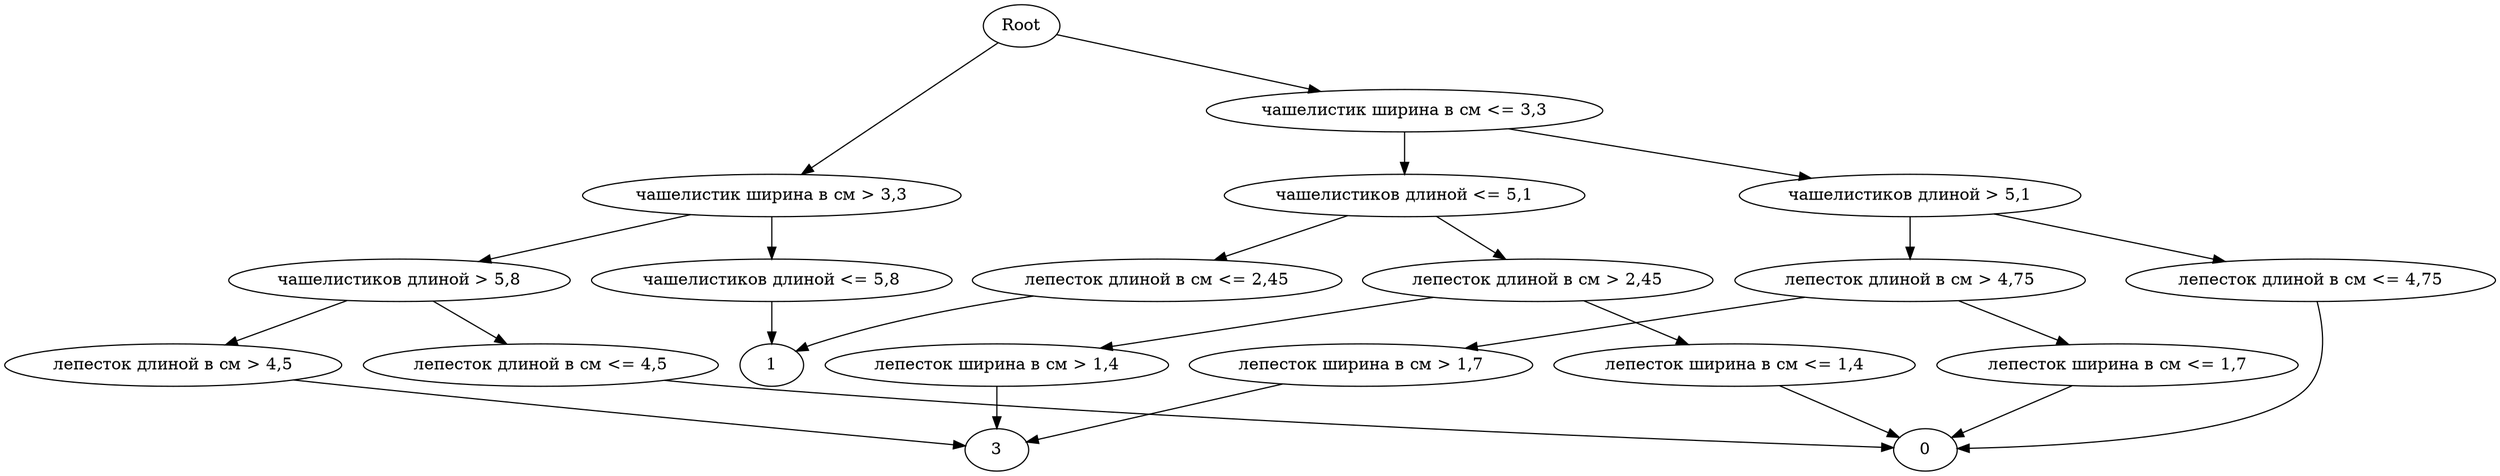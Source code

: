 digraph G {
"Root"
->
"чашелистик ширина в см <= 3,3"
->
"чашелистиков длиной <= 5,1"
->
"лепесток длиной в см <= 2,45"
->
"1"
;
"чашелистиков длиной <= 5,1"
->
"лепесток длиной в см > 2,45"
->
"лепесток ширина в см <= 1,4"
->
"0"
;
"лепесток длиной в см > 2,45"
->
"лепесток ширина в см > 1,4"
->
"3"
;
"чашелистиков длиной <= 5,1"
;
"чашелистик ширина в см <= 3,3"
;
"чашелистик ширина в см <= 3,3"
->
"чашелистиков длиной > 5,1"
->
"лепесток длиной в см <= 4,75"
->
"0"
;
"чашелистиков длиной > 5,1"
->
"лепесток длиной в см > 4,75"
->
"лепесток ширина в см <= 1,7"
->
"0"
;
"лепесток длиной в см > 4,75"
->
"лепесток ширина в см > 1,7"
->
"3"
;
"чашелистиков длиной > 5,1"
;
"чашелистик ширина в см <= 3,3"
;
"Root"
->
"чашелистик ширина в см > 3,3"
->
"чашелистиков длиной <= 5,8"
->
"1"
;
"чашелистик ширина в см > 3,3"
->
"чашелистиков длиной > 5,8"
->
"лепесток длиной в см <= 4,5"
->
"0"
;
"чашелистиков длиной > 5,8"
->
"лепесток длиной в см > 4,5"
->
"3"
;
"чашелистик ширина в см > 3,3"
;
"Root"
;
}

